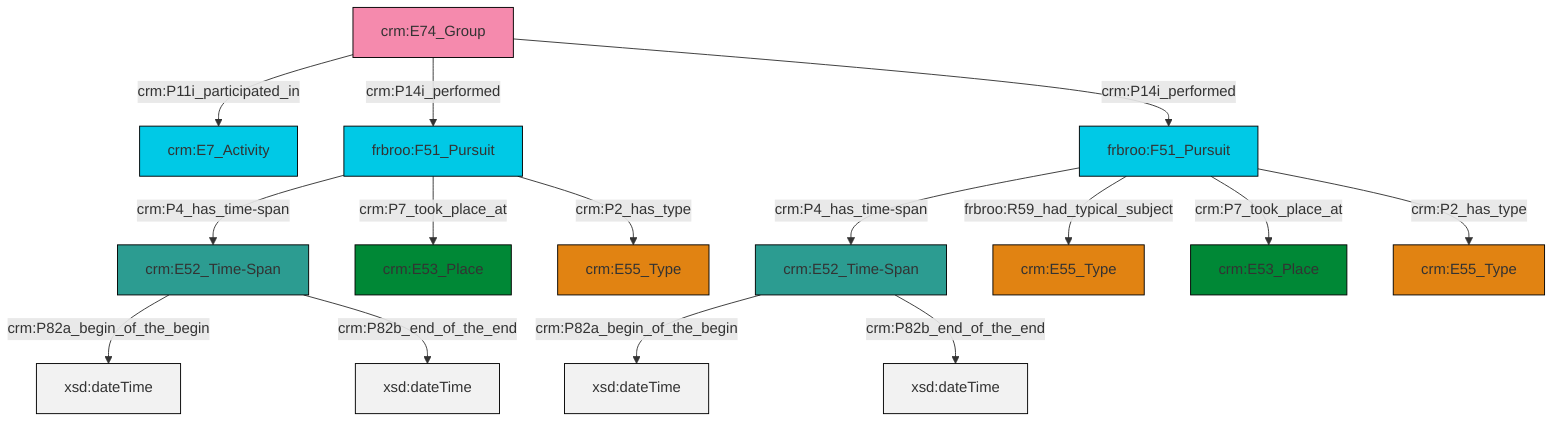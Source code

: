 graph TD
classDef Literal fill:#f2f2f2,stroke:#000000;
classDef CRM_Entity fill:#FFFFFF,stroke:#000000;
classDef Temporal_Entity fill:#00C9E6, stroke:#000000;
classDef Type fill:#E18312, stroke:#000000;
classDef Time-Span fill:#2C9C91, stroke:#000000;
classDef Appellation fill:#FFEB7F, stroke:#000000;
classDef Place fill:#008836, stroke:#000000;
classDef Persistent_Item fill:#B266B2, stroke:#000000;
classDef Conceptual_Object fill:#FFD700, stroke:#000000;
classDef Physical_Thing fill:#D2B48C, stroke:#000000;
classDef Actor fill:#f58aad, stroke:#000000;
classDef PC_Classes fill:#4ce600, stroke:#000000;
classDef Multi fill:#cccccc,stroke:#000000;

2["frbroo:F51_Pursuit"]:::Temporal_Entity -->|crm:P4_has_time-span| 3["crm:E52_Time-Span"]:::Time-Span
4["frbroo:F51_Pursuit"]:::Temporal_Entity -->|crm:P4_has_time-span| 5["crm:E52_Time-Span"]:::Time-Span
5["crm:E52_Time-Span"]:::Time-Span -->|crm:P82a_begin_of_the_begin| 6[xsd:dateTime]:::Literal
4["frbroo:F51_Pursuit"]:::Temporal_Entity -->|frbroo:R59_had_typical_subject| 10["crm:E55_Type"]:::Type
4["frbroo:F51_Pursuit"]:::Temporal_Entity -->|crm:P7_took_place_at| 12["crm:E53_Place"]:::Place
7["crm:E74_Group"]:::Actor -->|crm:P11i_participated_in| 0["crm:E7_Activity"]:::Temporal_Entity
7["crm:E74_Group"]:::Actor -->|crm:P14i_performed| 2["frbroo:F51_Pursuit"]:::Temporal_Entity
5["crm:E52_Time-Span"]:::Time-Span -->|crm:P82b_end_of_the_end| 18[xsd:dateTime]:::Literal
2["frbroo:F51_Pursuit"]:::Temporal_Entity -->|crm:P7_took_place_at| 14["crm:E53_Place"]:::Place
2["frbroo:F51_Pursuit"]:::Temporal_Entity -->|crm:P2_has_type| 16["crm:E55_Type"]:::Type
3["crm:E52_Time-Span"]:::Time-Span -->|crm:P82a_begin_of_the_begin| 25[xsd:dateTime]:::Literal
7["crm:E74_Group"]:::Actor -->|crm:P14i_performed| 4["frbroo:F51_Pursuit"]:::Temporal_Entity
4["frbroo:F51_Pursuit"]:::Temporal_Entity -->|crm:P2_has_type| 21["crm:E55_Type"]:::Type
3["crm:E52_Time-Span"]:::Time-Span -->|crm:P82b_end_of_the_end| 27[xsd:dateTime]:::Literal